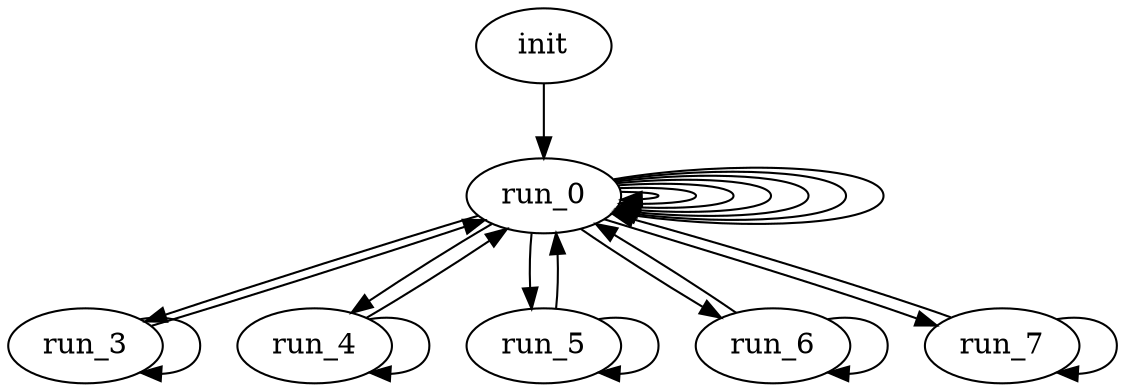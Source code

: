 digraph CLINT_Memory {  graph [rankdir=TD];  
-1->0;
-1[ label =" init "];
0->0;
0->0;
0->0;
0->0;
0->3;
0->4;
0->5;
0->6;
0->7;
0->0;
0->0;
0->0;
0[ label ="run_0"];
3->0;
3->3;
3[ label ="run_3"];
4->0;
4->4;
4[ label ="run_4"];
5->0;
5->5;
5[ label ="run_5"];
6->0;
6->6;
6[ label ="run_6"];
7->0;
7->7;
7[ label ="run_7"];
}
